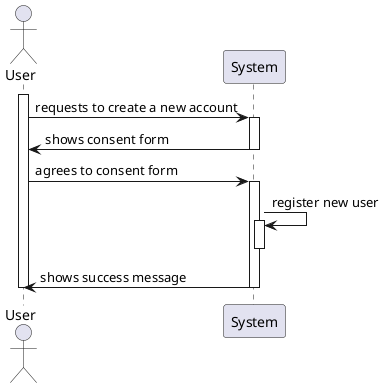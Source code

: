 @startuml
actor User
participant System

activate User
User -> System: requests to create a new account
activate System
System -> User: shows consent form
deactivate System
User -> System: agrees to consent form

activate System
System -> System: register new user
activate System
deactivate System
System -> User: shows success message
deactivate System
deactivate User
@enduml
